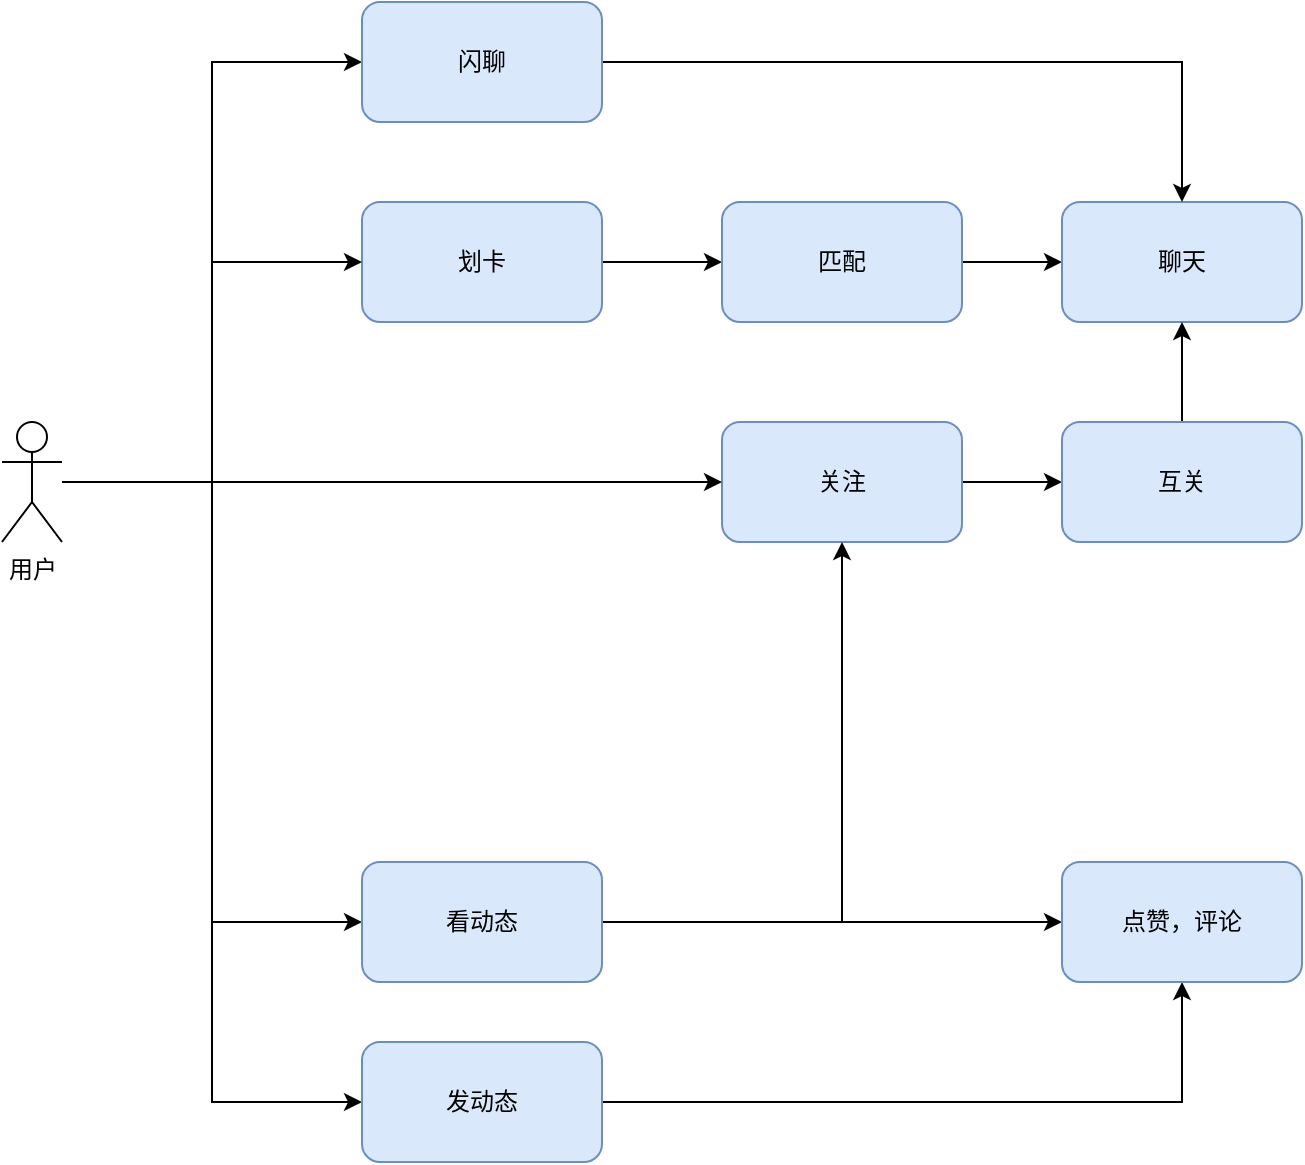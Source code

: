 <mxfile version="13.1.3" type="github">
  <diagram id="5Cw2nQxGaLWoQe9xd4y4" name="Page-1">
    <mxGraphModel dx="906" dy="590" grid="1" gridSize="10" guides="1" tooltips="1" connect="1" arrows="1" fold="1" page="1" pageScale="1" pageWidth="827" pageHeight="1169" math="0" shadow="0">
      <root>
        <mxCell id="0" />
        <mxCell id="1" parent="0" />
        <mxCell id="V2vGOV_dG1tEtstJIE-F-3" style="edgeStyle=orthogonalEdgeStyle;rounded=0;orthogonalLoop=1;jettySize=auto;html=1;" edge="1" parent="1" source="V2vGOV_dG1tEtstJIE-F-1" target="V2vGOV_dG1tEtstJIE-F-2">
          <mxGeometry relative="1" as="geometry" />
        </mxCell>
        <mxCell id="V2vGOV_dG1tEtstJIE-F-1" value="划卡" style="rounded=1;whiteSpace=wrap;html=1;fillColor=#dae8fc;strokeColor=#6c8ebf;" vertex="1" parent="1">
          <mxGeometry x="240" y="100" width="120" height="60" as="geometry" />
        </mxCell>
        <mxCell id="V2vGOV_dG1tEtstJIE-F-4" style="edgeStyle=orthogonalEdgeStyle;rounded=0;orthogonalLoop=1;jettySize=auto;html=1;" edge="1" parent="1" source="V2vGOV_dG1tEtstJIE-F-2">
          <mxGeometry relative="1" as="geometry">
            <mxPoint x="590" y="130" as="targetPoint" />
          </mxGeometry>
        </mxCell>
        <mxCell id="V2vGOV_dG1tEtstJIE-F-2" value="匹配" style="rounded=1;whiteSpace=wrap;html=1;fillColor=#dae8fc;strokeColor=#6c8ebf;" vertex="1" parent="1">
          <mxGeometry x="420" y="100" width="120" height="60" as="geometry" />
        </mxCell>
        <mxCell id="V2vGOV_dG1tEtstJIE-F-5" value="聊天" style="rounded=1;whiteSpace=wrap;html=1;fillColor=#dae8fc;strokeColor=#6c8ebf;" vertex="1" parent="1">
          <mxGeometry x="590" y="100" width="120" height="60" as="geometry" />
        </mxCell>
        <mxCell id="V2vGOV_dG1tEtstJIE-F-9" style="edgeStyle=orthogonalEdgeStyle;rounded=0;orthogonalLoop=1;jettySize=auto;html=1;entryX=0;entryY=0.5;entryDx=0;entryDy=0;" edge="1" parent="1" source="V2vGOV_dG1tEtstJIE-F-6" target="V2vGOV_dG1tEtstJIE-F-7">
          <mxGeometry relative="1" as="geometry" />
        </mxCell>
        <mxCell id="V2vGOV_dG1tEtstJIE-F-6" value="关注" style="rounded=1;whiteSpace=wrap;html=1;fillColor=#dae8fc;strokeColor=#6c8ebf;" vertex="1" parent="1">
          <mxGeometry x="420" y="210" width="120" height="60" as="geometry" />
        </mxCell>
        <mxCell id="V2vGOV_dG1tEtstJIE-F-8" style="edgeStyle=orthogonalEdgeStyle;rounded=0;orthogonalLoop=1;jettySize=auto;html=1;" edge="1" parent="1" source="V2vGOV_dG1tEtstJIE-F-7" target="V2vGOV_dG1tEtstJIE-F-5">
          <mxGeometry relative="1" as="geometry" />
        </mxCell>
        <mxCell id="V2vGOV_dG1tEtstJIE-F-7" value="互关" style="rounded=1;whiteSpace=wrap;html=1;fillColor=#dae8fc;strokeColor=#6c8ebf;" vertex="1" parent="1">
          <mxGeometry x="590" y="210" width="120" height="60" as="geometry" />
        </mxCell>
        <mxCell id="V2vGOV_dG1tEtstJIE-F-11" style="edgeStyle=orthogonalEdgeStyle;rounded=0;orthogonalLoop=1;jettySize=auto;html=1;entryX=0;entryY=0.5;entryDx=0;entryDy=0;" edge="1" parent="1" source="V2vGOV_dG1tEtstJIE-F-10" target="V2vGOV_dG1tEtstJIE-F-1">
          <mxGeometry relative="1" as="geometry" />
        </mxCell>
        <mxCell id="V2vGOV_dG1tEtstJIE-F-12" style="edgeStyle=orthogonalEdgeStyle;rounded=0;orthogonalLoop=1;jettySize=auto;html=1;entryX=0;entryY=0.5;entryDx=0;entryDy=0;" edge="1" parent="1" source="V2vGOV_dG1tEtstJIE-F-10" target="V2vGOV_dG1tEtstJIE-F-6">
          <mxGeometry relative="1" as="geometry" />
        </mxCell>
        <mxCell id="V2vGOV_dG1tEtstJIE-F-16" style="edgeStyle=orthogonalEdgeStyle;rounded=0;orthogonalLoop=1;jettySize=auto;html=1;entryX=0;entryY=0.5;entryDx=0;entryDy=0;" edge="1" parent="1" source="V2vGOV_dG1tEtstJIE-F-10" target="V2vGOV_dG1tEtstJIE-F-14">
          <mxGeometry relative="1" as="geometry" />
        </mxCell>
        <mxCell id="V2vGOV_dG1tEtstJIE-F-17" style="edgeStyle=orthogonalEdgeStyle;rounded=0;orthogonalLoop=1;jettySize=auto;html=1;entryX=0;entryY=0.5;entryDx=0;entryDy=0;" edge="1" parent="1" source="V2vGOV_dG1tEtstJIE-F-10" target="V2vGOV_dG1tEtstJIE-F-15">
          <mxGeometry relative="1" as="geometry" />
        </mxCell>
        <mxCell id="V2vGOV_dG1tEtstJIE-F-23" style="edgeStyle=orthogonalEdgeStyle;rounded=0;orthogonalLoop=1;jettySize=auto;html=1;entryX=0;entryY=0.5;entryDx=0;entryDy=0;" edge="1" parent="1" source="V2vGOV_dG1tEtstJIE-F-10" target="V2vGOV_dG1tEtstJIE-F-22">
          <mxGeometry relative="1" as="geometry" />
        </mxCell>
        <mxCell id="V2vGOV_dG1tEtstJIE-F-10" value="用户" style="shape=umlActor;verticalLabelPosition=bottom;labelBackgroundColor=#ffffff;verticalAlign=top;html=1;outlineConnect=0;" vertex="1" parent="1">
          <mxGeometry x="60" y="210" width="30" height="60" as="geometry" />
        </mxCell>
        <mxCell id="V2vGOV_dG1tEtstJIE-F-21" style="edgeStyle=orthogonalEdgeStyle;rounded=0;orthogonalLoop=1;jettySize=auto;html=1;entryX=0.5;entryY=1;entryDx=0;entryDy=0;" edge="1" parent="1" source="V2vGOV_dG1tEtstJIE-F-14" target="V2vGOV_dG1tEtstJIE-F-18">
          <mxGeometry relative="1" as="geometry">
            <Array as="points">
              <mxPoint x="650" y="550" />
            </Array>
          </mxGeometry>
        </mxCell>
        <mxCell id="V2vGOV_dG1tEtstJIE-F-14" value="发动态" style="rounded=1;whiteSpace=wrap;html=1;fillColor=#dae8fc;strokeColor=#6c8ebf;" vertex="1" parent="1">
          <mxGeometry x="240" y="520" width="120" height="60" as="geometry" />
        </mxCell>
        <mxCell id="V2vGOV_dG1tEtstJIE-F-19" style="edgeStyle=orthogonalEdgeStyle;rounded=0;orthogonalLoop=1;jettySize=auto;html=1;entryX=0;entryY=0.5;entryDx=0;entryDy=0;" edge="1" parent="1" source="V2vGOV_dG1tEtstJIE-F-15" target="V2vGOV_dG1tEtstJIE-F-18">
          <mxGeometry relative="1" as="geometry" />
        </mxCell>
        <mxCell id="V2vGOV_dG1tEtstJIE-F-20" style="edgeStyle=orthogonalEdgeStyle;rounded=0;orthogonalLoop=1;jettySize=auto;html=1;entryX=0.5;entryY=1;entryDx=0;entryDy=0;" edge="1" parent="1" source="V2vGOV_dG1tEtstJIE-F-15" target="V2vGOV_dG1tEtstJIE-F-6">
          <mxGeometry relative="1" as="geometry" />
        </mxCell>
        <mxCell id="V2vGOV_dG1tEtstJIE-F-15" value="看动态" style="rounded=1;whiteSpace=wrap;html=1;fillColor=#dae8fc;strokeColor=#6c8ebf;" vertex="1" parent="1">
          <mxGeometry x="240" y="430" width="120" height="60" as="geometry" />
        </mxCell>
        <mxCell id="V2vGOV_dG1tEtstJIE-F-18" value="点赞，评论" style="rounded=1;whiteSpace=wrap;html=1;fillColor=#dae8fc;strokeColor=#6c8ebf;" vertex="1" parent="1">
          <mxGeometry x="590" y="430" width="120" height="60" as="geometry" />
        </mxCell>
        <mxCell id="V2vGOV_dG1tEtstJIE-F-24" style="edgeStyle=orthogonalEdgeStyle;rounded=0;orthogonalLoop=1;jettySize=auto;html=1;entryX=0.5;entryY=0;entryDx=0;entryDy=0;" edge="1" parent="1" source="V2vGOV_dG1tEtstJIE-F-22" target="V2vGOV_dG1tEtstJIE-F-5">
          <mxGeometry relative="1" as="geometry" />
        </mxCell>
        <mxCell id="V2vGOV_dG1tEtstJIE-F-22" value="闪聊" style="rounded=1;whiteSpace=wrap;html=1;fillColor=#dae8fc;strokeColor=#6c8ebf;" vertex="1" parent="1">
          <mxGeometry x="240" width="120" height="60" as="geometry" />
        </mxCell>
      </root>
    </mxGraphModel>
  </diagram>
</mxfile>
